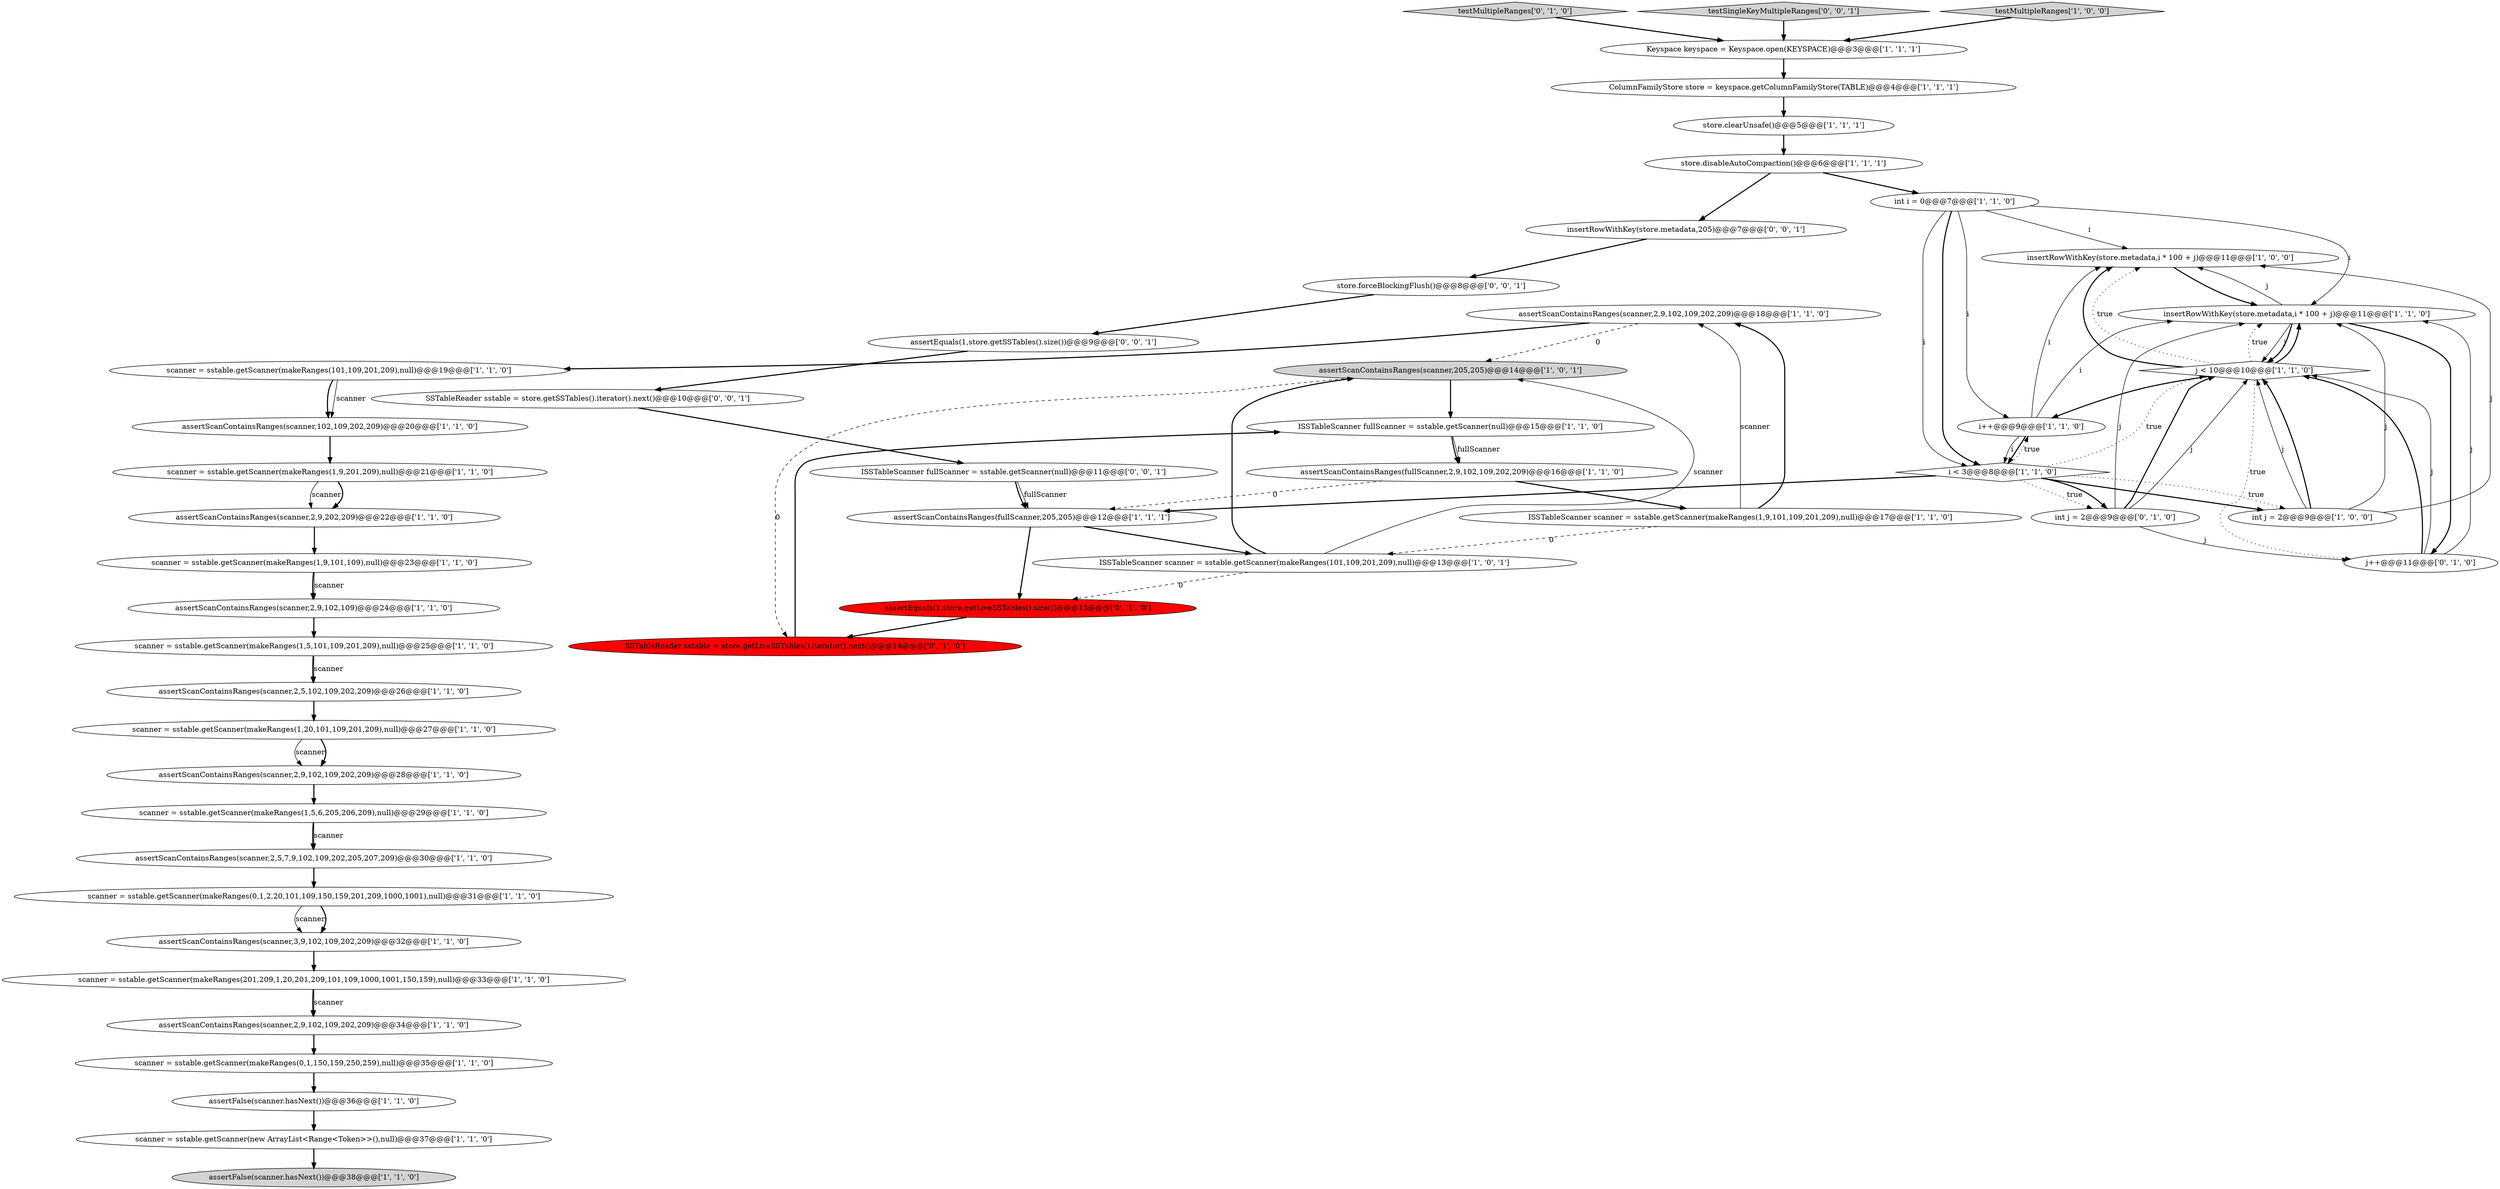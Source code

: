digraph {
31 [style = filled, label = "assertScanContainsRanges(scanner,3,9,102,109,202,209)@@@32@@@['1', '1', '0']", fillcolor = white, shape = ellipse image = "AAA0AAABBB1BBB"];
49 [style = filled, label = "ISSTableScanner fullScanner = sstable.getScanner(null)@@@11@@@['0', '0', '1']", fillcolor = white, shape = ellipse image = "AAA0AAABBB3BBB"];
12 [style = filled, label = "scanner = sstable.getScanner(makeRanges(1,20,101,109,201,209),null)@@@27@@@['1', '1', '0']", fillcolor = white, shape = ellipse image = "AAA0AAABBB1BBB"];
45 [style = filled, label = "insertRowWithKey(store.metadata,205)@@@7@@@['0', '0', '1']", fillcolor = white, shape = ellipse image = "AAA0AAABBB3BBB"];
46 [style = filled, label = "assertEquals(1,store.getSSTables().size())@@@9@@@['0', '0', '1']", fillcolor = white, shape = ellipse image = "AAA0AAABBB3BBB"];
0 [style = filled, label = "ISSTableScanner scanner = sstable.getScanner(makeRanges(1,9,101,109,201,209),null)@@@17@@@['1', '1', '0']", fillcolor = white, shape = ellipse image = "AAA0AAABBB1BBB"];
34 [style = filled, label = "ColumnFamilyStore store = keyspace.getColumnFamilyStore(TABLE)@@@4@@@['1', '1', '1']", fillcolor = white, shape = ellipse image = "AAA0AAABBB1BBB"];
20 [style = filled, label = "scanner = sstable.getScanner(makeRanges(101,109,201,209),null)@@@19@@@['1', '1', '0']", fillcolor = white, shape = ellipse image = "AAA0AAABBB1BBB"];
24 [style = filled, label = "scanner = sstable.getScanner(makeRanges(0,1,2,20,101,109,150,159,201,209,1000,1001),null)@@@31@@@['1', '1', '0']", fillcolor = white, shape = ellipse image = "AAA0AAABBB1BBB"];
25 [style = filled, label = "assertFalse(scanner.hasNext())@@@36@@@['1', '1', '0']", fillcolor = white, shape = ellipse image = "AAA0AAABBB1BBB"];
9 [style = filled, label = "insertRowWithKey(store.metadata,i * 100 + j)@@@11@@@['1', '0', '0']", fillcolor = white, shape = ellipse image = "AAA0AAABBB1BBB"];
18 [style = filled, label = "assertScanContainsRanges(fullScanner,205,205)@@@12@@@['1', '1', '1']", fillcolor = white, shape = ellipse image = "AAA0AAABBB1BBB"];
1 [style = filled, label = "scanner = sstable.getScanner(makeRanges(1,9,101,109),null)@@@23@@@['1', '1', '0']", fillcolor = white, shape = ellipse image = "AAA0AAABBB1BBB"];
38 [style = filled, label = "i < 3@@@8@@@['1', '1', '0']", fillcolor = white, shape = diamond image = "AAA0AAABBB1BBB"];
39 [style = filled, label = "j++@@@11@@@['0', '1', '0']", fillcolor = white, shape = ellipse image = "AAA0AAABBB2BBB"];
36 [style = filled, label = "scanner = sstable.getScanner(makeRanges(1,5,101,109,201,209),null)@@@25@@@['1', '1', '0']", fillcolor = white, shape = ellipse image = "AAA0AAABBB1BBB"];
13 [style = filled, label = "j < 10@@@10@@@['1', '1', '0']", fillcolor = white, shape = diamond image = "AAA0AAABBB1BBB"];
4 [style = filled, label = "assertScanContainsRanges(scanner,2,9,102,109)@@@24@@@['1', '1', '0']", fillcolor = white, shape = ellipse image = "AAA0AAABBB1BBB"];
22 [style = filled, label = "ISSTableScanner fullScanner = sstable.getScanner(null)@@@15@@@['1', '1', '0']", fillcolor = white, shape = ellipse image = "AAA0AAABBB1BBB"];
41 [style = filled, label = "testMultipleRanges['0', '1', '0']", fillcolor = lightgray, shape = diamond image = "AAA0AAABBB2BBB"];
3 [style = filled, label = "scanner = sstable.getScanner(makeRanges(1,5,6,205,206,209),null)@@@29@@@['1', '1', '0']", fillcolor = white, shape = ellipse image = "AAA0AAABBB1BBB"];
7 [style = filled, label = "ISSTableScanner scanner = sstable.getScanner(makeRanges(101,109,201,209),null)@@@13@@@['1', '0', '1']", fillcolor = white, shape = ellipse image = "AAA0AAABBB1BBB"];
47 [style = filled, label = "testSingleKeyMultipleRanges['0', '0', '1']", fillcolor = lightgray, shape = diamond image = "AAA0AAABBB3BBB"];
14 [style = filled, label = "int j = 2@@@9@@@['1', '0', '0']", fillcolor = white, shape = ellipse image = "AAA0AAABBB1BBB"];
48 [style = filled, label = "SSTableReader sstable = store.getSSTables().iterator().next()@@@10@@@['0', '0', '1']", fillcolor = white, shape = ellipse image = "AAA0AAABBB3BBB"];
16 [style = filled, label = "scanner = sstable.getScanner(new ArrayList<Range<Token>>(),null)@@@37@@@['1', '1', '0']", fillcolor = white, shape = ellipse image = "AAA0AAABBB1BBB"];
29 [style = filled, label = "assertScanContainsRanges(scanner,2,5,102,109,202,209)@@@26@@@['1', '1', '0']", fillcolor = white, shape = ellipse image = "AAA0AAABBB1BBB"];
26 [style = filled, label = "assertScanContainsRanges(scanner,102,109,202,209)@@@20@@@['1', '1', '0']", fillcolor = white, shape = ellipse image = "AAA0AAABBB1BBB"];
43 [style = filled, label = "assertEquals(1,store.getLiveSSTables().size())@@@13@@@['0', '1', '0']", fillcolor = red, shape = ellipse image = "AAA1AAABBB2BBB"];
30 [style = filled, label = "insertRowWithKey(store.metadata,i * 100 + j)@@@11@@@['1', '1', '0']", fillcolor = white, shape = ellipse image = "AAA0AAABBB1BBB"];
44 [style = filled, label = "store.forceBlockingFlush()@@@8@@@['0', '0', '1']", fillcolor = white, shape = ellipse image = "AAA0AAABBB3BBB"];
28 [style = filled, label = "i++@@@9@@@['1', '1', '0']", fillcolor = white, shape = ellipse image = "AAA0AAABBB1BBB"];
11 [style = filled, label = "store.disableAutoCompaction()@@@6@@@['1', '1', '1']", fillcolor = white, shape = ellipse image = "AAA0AAABBB1BBB"];
2 [style = filled, label = "testMultipleRanges['1', '0', '0']", fillcolor = lightgray, shape = diamond image = "AAA0AAABBB1BBB"];
32 [style = filled, label = "assertScanContainsRanges(scanner,2,9,102,109,202,209)@@@34@@@['1', '1', '0']", fillcolor = white, shape = ellipse image = "AAA0AAABBB1BBB"];
35 [style = filled, label = "scanner = sstable.getScanner(makeRanges(1,9,201,209),null)@@@21@@@['1', '1', '0']", fillcolor = white, shape = ellipse image = "AAA0AAABBB1BBB"];
15 [style = filled, label = "assertScanContainsRanges(scanner,2,9,202,209)@@@22@@@['1', '1', '0']", fillcolor = white, shape = ellipse image = "AAA0AAABBB1BBB"];
19 [style = filled, label = "assertScanContainsRanges(scanner,2,9,102,109,202,209)@@@28@@@['1', '1', '0']", fillcolor = white, shape = ellipse image = "AAA0AAABBB1BBB"];
37 [style = filled, label = "scanner = sstable.getScanner(makeRanges(201,209,1,20,201,209,101,109,1000,1001,150,159),null)@@@33@@@['1', '1', '0']", fillcolor = white, shape = ellipse image = "AAA0AAABBB1BBB"];
42 [style = filled, label = "SSTableReader sstable = store.getLiveSSTables().iterator().next()@@@14@@@['0', '1', '0']", fillcolor = red, shape = ellipse image = "AAA1AAABBB2BBB"];
40 [style = filled, label = "int j = 2@@@9@@@['0', '1', '0']", fillcolor = white, shape = ellipse image = "AAA0AAABBB2BBB"];
23 [style = filled, label = "assertScanContainsRanges(scanner,205,205)@@@14@@@['1', '0', '1']", fillcolor = lightgray, shape = ellipse image = "AAA0AAABBB1BBB"];
6 [style = filled, label = "scanner = sstable.getScanner(makeRanges(0,1,150,159,250,259),null)@@@35@@@['1', '1', '0']", fillcolor = white, shape = ellipse image = "AAA0AAABBB1BBB"];
10 [style = filled, label = "store.clearUnsafe()@@@5@@@['1', '1', '1']", fillcolor = white, shape = ellipse image = "AAA0AAABBB1BBB"];
21 [style = filled, label = "assertFalse(scanner.hasNext())@@@38@@@['1', '1', '0']", fillcolor = lightgray, shape = ellipse image = "AAA0AAABBB1BBB"];
17 [style = filled, label = "int i = 0@@@7@@@['1', '1', '0']", fillcolor = white, shape = ellipse image = "AAA0AAABBB1BBB"];
5 [style = filled, label = "assertScanContainsRanges(scanner,2,5,7,9,102,109,202,205,207,209)@@@30@@@['1', '1', '0']", fillcolor = white, shape = ellipse image = "AAA0AAABBB1BBB"];
8 [style = filled, label = "assertScanContainsRanges(fullScanner,2,9,102,109,202,209)@@@16@@@['1', '1', '0']", fillcolor = white, shape = ellipse image = "AAA0AAABBB1BBB"];
27 [style = filled, label = "Keyspace keyspace = Keyspace.open(KEYSPACE)@@@3@@@['1', '1', '1']", fillcolor = white, shape = ellipse image = "AAA0AAABBB1BBB"];
33 [style = filled, label = "assertScanContainsRanges(scanner,2,9,102,109,202,209)@@@18@@@['1', '1', '0']", fillcolor = white, shape = ellipse image = "AAA0AAABBB1BBB"];
31->37 [style = bold, label=""];
30->13 [style = bold, label=""];
38->14 [style = dotted, label="true"];
20->26 [style = bold, label=""];
36->29 [style = bold, label=""];
28->38 [style = bold, label=""];
43->42 [style = bold, label=""];
47->27 [style = bold, label=""];
40->13 [style = bold, label=""];
46->48 [style = bold, label=""];
32->6 [style = bold, label=""];
17->38 [style = bold, label=""];
22->8 [style = bold, label=""];
8->0 [style = bold, label=""];
44->46 [style = bold, label=""];
24->31 [style = solid, label="scanner"];
3->5 [style = bold, label=""];
23->22 [style = bold, label=""];
36->29 [style = solid, label="scanner"];
26->35 [style = bold, label=""];
37->32 [style = bold, label=""];
4->36 [style = bold, label=""];
19->3 [style = bold, label=""];
30->13 [style = solid, label="j"];
38->40 [style = dotted, label="true"];
49->18 [style = solid, label="fullScanner"];
10->11 [style = bold, label=""];
13->9 [style = dotted, label="true"];
13->39 [style = dotted, label="true"];
1->4 [style = bold, label=""];
48->49 [style = bold, label=""];
38->13 [style = dotted, label="true"];
7->43 [style = dashed, label="0"];
33->23 [style = dashed, label="0"];
20->26 [style = solid, label="scanner"];
1->4 [style = solid, label="scanner"];
38->18 [style = bold, label=""];
38->28 [style = dotted, label="true"];
7->23 [style = bold, label=""];
49->18 [style = bold, label=""];
2->27 [style = bold, label=""];
11->17 [style = bold, label=""];
35->15 [style = solid, label="scanner"];
8->18 [style = dashed, label="0"];
30->9 [style = solid, label="j"];
12->19 [style = solid, label="scanner"];
0->33 [style = solid, label="scanner"];
42->22 [style = bold, label=""];
18->7 [style = bold, label=""];
40->39 [style = solid, label="j"];
28->30 [style = solid, label="i"];
28->38 [style = solid, label="i"];
41->27 [style = bold, label=""];
35->15 [style = bold, label=""];
39->13 [style = bold, label=""];
40->30 [style = solid, label="j"];
25->16 [style = bold, label=""];
17->28 [style = solid, label="i"];
45->44 [style = bold, label=""];
14->13 [style = solid, label="j"];
14->30 [style = solid, label="j"];
13->30 [style = dotted, label="true"];
27->34 [style = bold, label=""];
22->8 [style = solid, label="fullScanner"];
3->5 [style = solid, label="scanner"];
39->30 [style = solid, label="j"];
37->32 [style = solid, label="scanner"];
24->31 [style = bold, label=""];
5->24 [style = bold, label=""];
17->30 [style = solid, label="i"];
13->9 [style = bold, label=""];
14->13 [style = bold, label=""];
14->9 [style = solid, label="j"];
38->40 [style = bold, label=""];
0->7 [style = dashed, label="0"];
15->1 [style = bold, label=""];
39->13 [style = solid, label="j"];
33->20 [style = bold, label=""];
7->23 [style = solid, label="scanner"];
11->45 [style = bold, label=""];
9->30 [style = bold, label=""];
13->30 [style = bold, label=""];
34->10 [style = bold, label=""];
28->9 [style = solid, label="i"];
17->9 [style = solid, label="i"];
38->14 [style = bold, label=""];
29->12 [style = bold, label=""];
0->33 [style = bold, label=""];
18->43 [style = bold, label=""];
40->13 [style = solid, label="j"];
16->21 [style = bold, label=""];
30->39 [style = bold, label=""];
17->38 [style = solid, label="i"];
23->42 [style = dashed, label="0"];
12->19 [style = bold, label=""];
6->25 [style = bold, label=""];
13->28 [style = bold, label=""];
}
